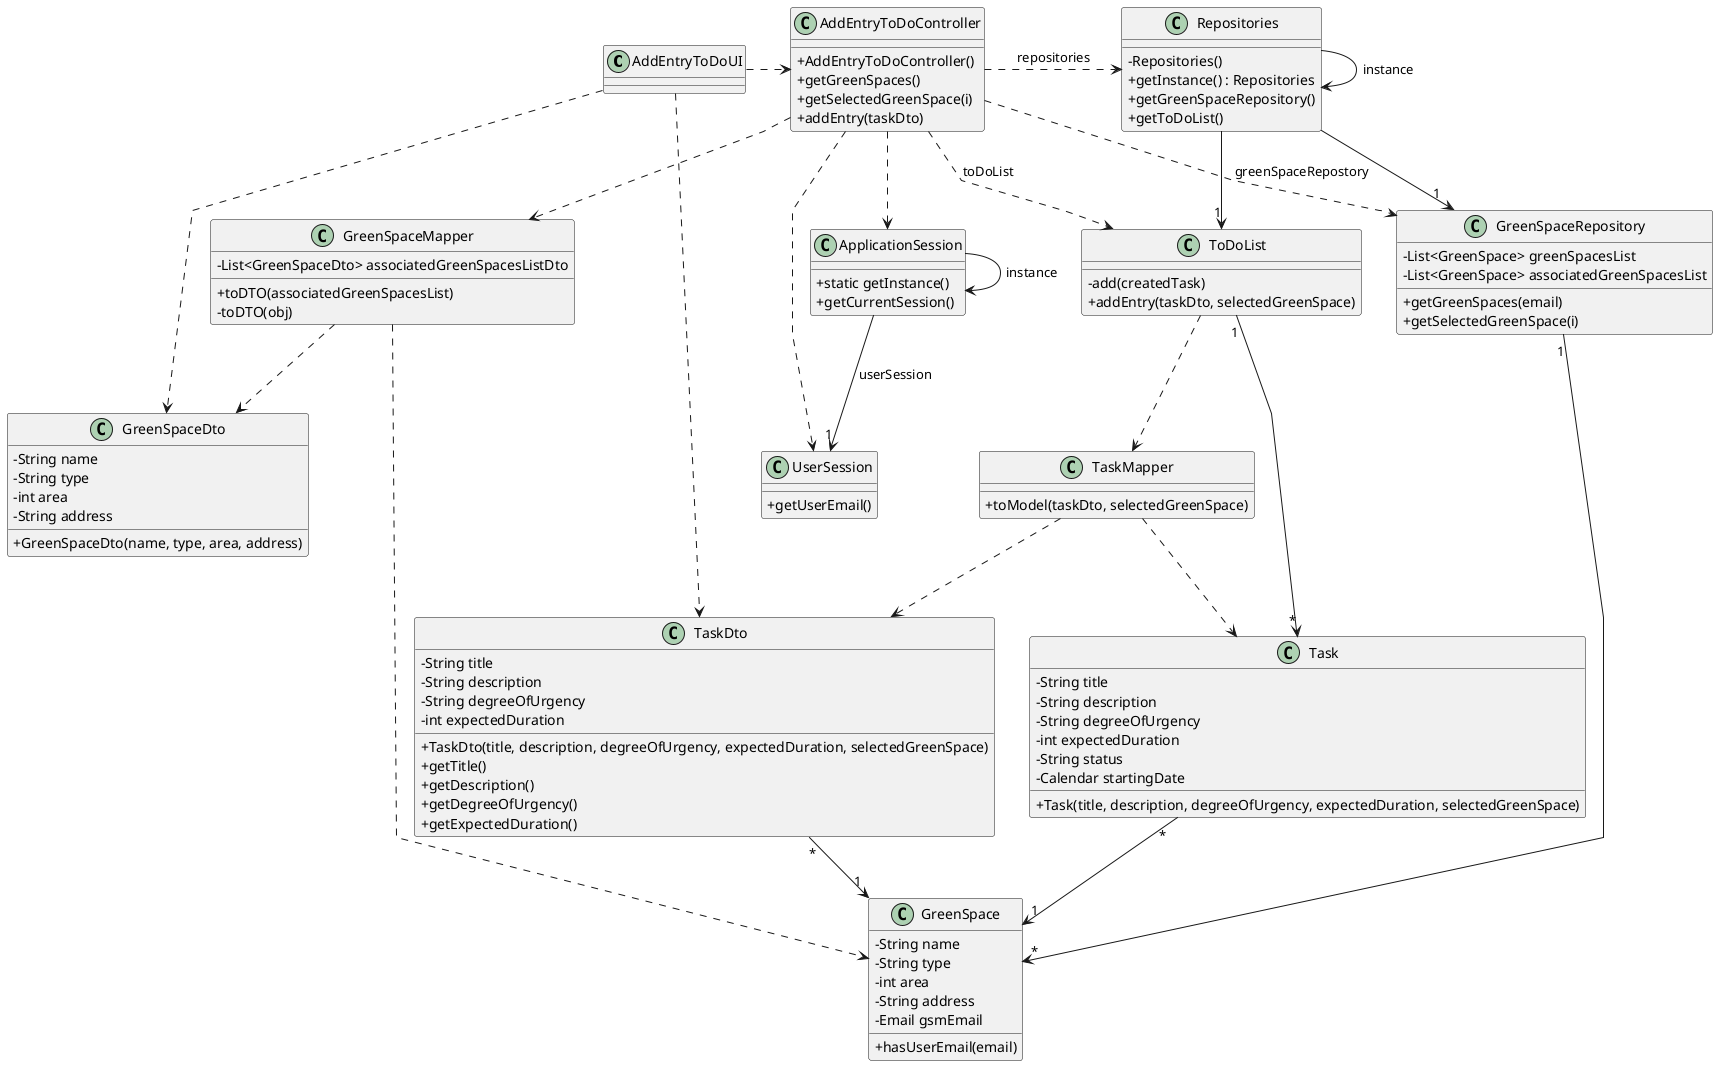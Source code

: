 @startuml
'skinparam monochrome true
skinparam packageStyle rectangle
skinparam shadowing false
skinparam linetype polyline
'skinparam linetype orto

skinparam classAttributeIconSize 0

'left to right direction

class AddEntryToDoUI
{

}

class AddEntryToDoController
{
    + AddEntryToDoController()
    + getGreenSpaces()
    + getSelectedGreenSpace(i)
    + addEntry(taskDto)
}

class ApplicationSession
{
    + static getInstance()
    + getCurrentSession()
}

class Repositories
{
    - Repositories()
    + getInstance() : Repositories
    + getGreenSpaceRepository()
    + getToDoList()
}

class UserSession
{
    + getUserEmail()
}

class GreenSpaceRepository
{
    - List<GreenSpace> greenSpacesList
    - List<GreenSpace> associatedGreenSpacesList
    + getGreenSpaces(email)
    + getSelectedGreenSpace(i)
}

class GreenSpace
{
    - String name
    - String type
    - int area
    - String address
    - Email gsmEmail
    + hasUserEmail(email)
}

class GreenSpaceMapper
{
    - List<GreenSpaceDto> associatedGreenSpacesListDto
    + toDTO(associatedGreenSpacesList)
    - toDTO(obj)
}

class GreenSpaceDto
{
    - String name
    - String type
    - int area
    - String address
    + GreenSpaceDto(name, type, area, address)
}

class ToDoList
{
    - add(createdTask)
    + addEntry(taskDto, selectedGreenSpace)
}

class Task
{
    - String title
    - String description
    - String degreeOfUrgency
    - int expectedDuration
    - String status
    - Calendar startingDate
    + Task(title, description, degreeOfUrgency, expectedDuration, selectedGreenSpace)
}

class TaskMapper
{
    + toModel(taskDto, selectedGreenSpace)
}

class TaskDto
{
    - String title
    - String description
    - String degreeOfUrgency
    - int expectedDuration
    + TaskDto(title, description, degreeOfUrgency, expectedDuration, selectedGreenSpace)
    + getTitle()
    + getDescription()
    + getDegreeOfUrgency()
    + getExpectedDuration()
}


Repositories -> Repositories : instance
ApplicationSession -> ApplicationSession : instance

AddEntryToDoUI .> AddEntryToDoController
AddEntryToDoUI ..> GreenSpaceDto
AddEntryToDoUI ..> TaskDto

AddEntryToDoController .> Repositories : repositories

Repositories -> "1" GreenSpaceRepository
Repositories -> "1" ToDoList

AddEntryToDoController ..> GreenSpaceRepository : greenSpaceRepostory
AddEntryToDoController ..> ToDoList : toDoList
AddEntryToDoController ..> ApplicationSession
AddEntryToDoController ..> UserSession
AddEntryToDoController ..> GreenSpaceMapper

ApplicationSession --> "1" UserSession : userSession

GreenSpaceRepository "1" --> "*" GreenSpace
ToDoList "1" --> "*" Task

Task "*" --> "1" GreenSpace

ToDoList ..> TaskMapper

TaskMapper ..> TaskDto
TaskMapper ..> Task
TaskDto "*" --> "1" GreenSpace

GreenSpaceMapper ..> GreenSpaceDto
GreenSpaceMapper ..> GreenSpace

@enduml
